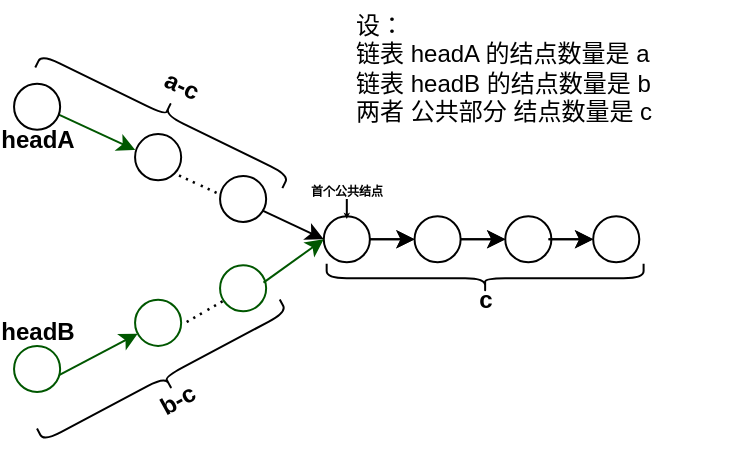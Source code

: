 <mxfile>
    <diagram id="W2HTmeuZ1NTj5ZfAxzS_" name="Page-1">
        <mxGraphModel dx="516" dy="285" grid="0" gridSize="10" guides="1" tooltips="1" connect="1" arrows="1" fold="1" page="1" pageScale="1" pageWidth="1169" pageHeight="827" background="light-dark(#FFFFFF,#FFFFFF)" math="0" shadow="0">
            <root>
                <mxCell id="0"/>
                <mxCell id="1" parent="0"/>
                <mxCell id="5" style="edgeStyle=none;html=1;exitX=0.936;exitY=0.656;exitDx=0;exitDy=0;fillColor=#008a00;strokeColor=light-dark(#005700,#00FF00);exitPerimeter=0;entryX=0.004;entryY=0.346;entryDx=0;entryDy=0;entryPerimeter=0;" parent="1" source="3" target="4" edge="1">
                    <mxGeometry relative="1" as="geometry">
                        <mxPoint x="195.087" y="171.255" as="targetPoint"/>
                    </mxGeometry>
                </mxCell>
                <mxCell id="3" value="" style="ellipse;whiteSpace=wrap;html=1;aspect=fixed;fillColor=light-dark(#FFFFFF,#00FF00);" parent="1" vertex="1">
                    <mxGeometry x="136.021" y="138.84" width="23.05" height="23.05" as="geometry"/>
                </mxCell>
                <mxCell id="4" value="" style="ellipse;whiteSpace=wrap;html=1;aspect=fixed;fillColor=light-dark(#FFFFFF,#00FF00);" parent="1" vertex="1">
                    <mxGeometry x="196.528" y="164.052" width="23.05" height="23.05" as="geometry"/>
                </mxCell>
                <mxCell id="16" value="&lt;font style=&quot;color: light-dark(rgb(0, 0, 0), rgb(0, 255, 0)); line-height: 100%;&quot;&gt;……&lt;/font&gt;" style="text;html=1;align=center;verticalAlign=middle;whiteSpace=wrap;rounded=0;rotation=25;" parent="1" vertex="1">
                    <mxGeometry x="219.578" y="180.619" width="19.449" height="10.085" as="geometry"/>
                </mxCell>
                <mxCell id="18" value="" style="ellipse;whiteSpace=wrap;html=1;aspect=fixed;fillColor=light-dark(#FFFFFF,#00FF00);" parent="1" vertex="1">
                    <mxGeometry x="239.027" y="184.941" width="23.05" height="23.05" as="geometry"/>
                </mxCell>
                <mxCell id="50" value="" style="edgeStyle=none;html=1;" edge="1" parent="1" source="19" target="49">
                    <mxGeometry relative="1" as="geometry"/>
                </mxCell>
                <mxCell id="51" style="edgeStyle=none;html=1;exitX=1;exitY=0.5;exitDx=0;exitDy=0;entryX=0;entryY=0.5;entryDx=0;entryDy=0;strokeColor=light-dark(#000000,#FF0000);" edge="1" parent="1" source="19" target="49">
                    <mxGeometry relative="1" as="geometry"/>
                </mxCell>
                <mxCell id="19" value="" style="ellipse;whiteSpace=wrap;html=1;aspect=fixed;fillColor=light-dark(#FFFFFF,#6600CC);" parent="1" vertex="1">
                    <mxGeometry x="290.889" y="205.11" width="23.05" height="23.05" as="geometry"/>
                </mxCell>
                <mxCell id="20" style="edgeStyle=none;html=1;exitX=0.913;exitY=0.749;exitDx=0;exitDy=0;entryX=0;entryY=0.5;entryDx=0;entryDy=0;strokeColor=light-dark(#000000,#00FF00);exitPerimeter=0;" parent="1" source="18" target="19" edge="1">
                    <mxGeometry relative="1" as="geometry"/>
                </mxCell>
                <mxCell id="21" style="edgeStyle=none;html=1;exitX=0.936;exitY=0.656;exitDx=0;exitDy=0;fillColor=#008a00;strokeColor=light-dark(#005700,#007FFF);exitPerimeter=0;" parent="1" source="22" target="23" edge="1">
                    <mxGeometry relative="1" as="geometry">
                        <mxPoint x="195.087" y="264.177" as="targetPoint"/>
                    </mxGeometry>
                </mxCell>
                <mxCell id="22" value="" style="ellipse;whiteSpace=wrap;html=1;aspect=fixed;fillColor=light-dark(#FFFFFF,#007FFF);strokeColor=light-dark(#005700,#007FFF);" parent="1" vertex="1">
                    <mxGeometry x="136.021" y="269.94" width="23.05" height="23.05" as="geometry"/>
                </mxCell>
                <mxCell id="23" value="" style="ellipse;whiteSpace=wrap;html=1;aspect=fixed;fillColor=light-dark(#FFFFFF,#007FFF);strokeColor=light-dark(#005700,#007FFF);" parent="1" vertex="1">
                    <mxGeometry x="196.528" y="246.889" width="23.05" height="23.05" as="geometry"/>
                </mxCell>
                <mxCell id="24" value="&lt;font style=&quot;line-height: 100%; color: light-dark(rgb(0, 0, 0), rgb(0, 127, 255));&quot;&gt;……&lt;/font&gt;" style="text;html=1;align=center;verticalAlign=middle;whiteSpace=wrap;rounded=0;rotation=-30;strokeColor=none;fillColor=none;fontColor=light-dark(#000000,#007FFF);" parent="1" vertex="1">
                    <mxGeometry x="219.578" y="244.728" width="19.449" height="10.085" as="geometry"/>
                </mxCell>
                <mxCell id="25" value="" style="ellipse;whiteSpace=wrap;html=1;aspect=fixed;fillColor=light-dark(#FFFFFF,#007FFF);strokeColor=light-dark(#005700,#007FFF);" parent="1" vertex="1">
                    <mxGeometry x="239.027" y="229.602" width="23.05" height="23.05" as="geometry"/>
                </mxCell>
                <mxCell id="27" style="edgeStyle=none;html=1;exitX=0.942;exitY=0.379;exitDx=0;exitDy=0;entryX=0;entryY=0.5;entryDx=0;entryDy=0;strokeColor=light-dark(#005700,#007FFF);exitPerimeter=0;" parent="1" source="25" target="19" edge="1">
                    <mxGeometry relative="1" as="geometry">
                        <mxPoint x="291.765" y="225.998" as="targetPoint"/>
                    </mxGeometry>
                </mxCell>
                <mxCell id="31" value="&lt;font style=&quot;color: light-dark(rgb(0, 0, 0), rgb(0, 255, 0));&quot;&gt;headA&lt;/font&gt;" style="text;html=1;align=center;verticalAlign=middle;whiteSpace=wrap;rounded=0;fontStyle=1" vertex="1" parent="1">
                    <mxGeometry x="133.5" y="161.891" width="28.092" height="10.805" as="geometry"/>
                </mxCell>
                <mxCell id="32" value="&lt;font style=&quot;color: light-dark(rgb(0, 0, 0), rgb(0, 127, 255));&quot;&gt;headB&lt;/font&gt;" style="text;html=1;align=center;verticalAlign=middle;whiteSpace=wrap;rounded=0;fontStyle=1" vertex="1" parent="1">
                    <mxGeometry x="133.5" y="258.415" width="28.092" height="8.644" as="geometry"/>
                </mxCell>
                <mxCell id="41" value="" style="shape=curlyBracket;whiteSpace=wrap;html=1;rounded=1;labelPosition=left;verticalLabelPosition=middle;align=right;verticalAlign=middle;strokeColor=light-dark(#000000,#007FFF);rotation=-118;size=0.5;" vertex="1" parent="1">
                    <mxGeometry x="204.374" y="216.638" width="14.406" height="137.468" as="geometry"/>
                </mxCell>
                <mxCell id="33" value="" style="shape=curlyBracket;whiteSpace=wrap;html=1;rounded=1;labelPosition=left;verticalLabelPosition=middle;align=right;verticalAlign=middle;strokeColor=light-dark(#000000,#00FF00);rotation=116;" vertex="1" parent="1">
                    <mxGeometry x="204.372" y="85.701" width="14.406" height="137.468" as="geometry"/>
                </mxCell>
                <mxCell id="34" value="&lt;font style=&quot;color: light-dark(rgb(0, 0, 0), rgb(0, 255, 0));&quot;&gt;a-&lt;/font&gt;&lt;font style=&quot;color: light-dark(rgb(0, 0, 0), rgb(255, 0, 0));&quot;&gt;c&lt;/font&gt;" style="text;html=1;align=center;verticalAlign=middle;whiteSpace=wrap;rounded=0;fontStyle=1;rotation=25;" vertex="1" parent="1">
                    <mxGeometry x="205.892" y="134.518" width="28.092" height="10.805" as="geometry"/>
                </mxCell>
                <mxCell id="46" value="&lt;font style=&quot;color: light-dark(rgb(0, 0, 0), rgb(0, 127, 255));&quot;&gt;b-&lt;/font&gt;&lt;font style=&quot;color: light-dark(rgb(0, 0, 0), rgb(255, 0, 0));&quot;&gt;c&lt;/font&gt;" style="text;html=1;align=center;verticalAlign=middle;whiteSpace=wrap;rounded=0;fontStyle=1;rotation=-29;" vertex="1" parent="1">
                    <mxGeometry x="208.053" y="291.55" width="20.169" height="10.805" as="geometry"/>
                </mxCell>
                <mxCell id="49" value="" style="ellipse;whiteSpace=wrap;html=1;aspect=fixed;fillColor=light-dark(#FFFFFF,#FF0000);" vertex="1" parent="1">
                    <mxGeometry x="336.269" y="205.11" width="23.05" height="23.05" as="geometry"/>
                </mxCell>
                <mxCell id="52" value="" style="edgeStyle=none;html=1;" edge="1" target="54" parent="1">
                    <mxGeometry relative="1" as="geometry">
                        <mxPoint x="359.32" y="216.636" as="sourcePoint"/>
                    </mxGeometry>
                </mxCell>
                <mxCell id="53" style="edgeStyle=none;html=1;exitX=1;exitY=0.5;exitDx=0;exitDy=0;entryX=0;entryY=0.5;entryDx=0;entryDy=0;strokeColor=light-dark(#000000,#FF0000);" edge="1" target="54" parent="1">
                    <mxGeometry relative="1" as="geometry">
                        <mxPoint x="359.32" y="216.636" as="sourcePoint"/>
                    </mxGeometry>
                </mxCell>
                <mxCell id="54" value="" style="ellipse;whiteSpace=wrap;html=1;aspect=fixed;fillColor=light-dark(#FFFFFF,#FF0000);" vertex="1" parent="1">
                    <mxGeometry x="381.649" y="205.11" width="23.05" height="23.05" as="geometry"/>
                </mxCell>
                <mxCell id="55" value="" style="edgeStyle=none;html=1;" edge="1" target="57" parent="1">
                    <mxGeometry relative="1" as="geometry">
                        <mxPoint x="403.259" y="216.636" as="sourcePoint"/>
                    </mxGeometry>
                </mxCell>
                <mxCell id="56" style="edgeStyle=none;html=1;exitX=1;exitY=0.5;exitDx=0;exitDy=0;entryX=0;entryY=0.5;entryDx=0;entryDy=0;strokeColor=light-dark(#000000,#FF0000);" edge="1" target="57" parent="1">
                    <mxGeometry relative="1" as="geometry">
                        <mxPoint x="403.259" y="216.636" as="sourcePoint"/>
                    </mxGeometry>
                </mxCell>
                <mxCell id="57" value="" style="ellipse;whiteSpace=wrap;html=1;aspect=fixed;fillColor=light-dark(#FFFFFF,#FF0000);" vertex="1" parent="1">
                    <mxGeometry x="425.589" y="205.11" width="23.05" height="23.05" as="geometry"/>
                </mxCell>
                <mxCell id="58" value="" style="shape=curlyBracket;whiteSpace=wrap;html=1;rounded=1;labelPosition=left;verticalLabelPosition=middle;align=right;verticalAlign=middle;rotation=-90;strokeColor=light-dark(#000000,#FF0000);" vertex="1" parent="1">
                    <mxGeometry x="364.362" y="156.848" width="14.406" height="158.472" as="geometry"/>
                </mxCell>
                <mxCell id="59" value="&lt;font style=&quot;color: light-dark(rgb(0, 0, 0), rgb(255, 0, 0));&quot;&gt;c&lt;/font&gt;" style="text;html=1;align=center;verticalAlign=middle;whiteSpace=wrap;rounded=0;fontStyle=1;rotation=0;" vertex="1" parent="1">
                    <mxGeometry x="357.519" y="241.847" width="28.092" height="10.805" as="geometry"/>
                </mxCell>
                <mxCell id="63" value="&lt;font style=&quot;color: light-dark(rgb(0, 0, 0), rgb(0, 0, 0));&quot;&gt;设：&lt;/font&gt;&lt;div&gt;&lt;font style=&quot;color: light-dark(rgb(0, 0, 0), rgb(0, 0, 0));&quot;&gt;链表 &lt;/font&gt;&lt;font style=&quot;color: light-dark(rgb(0, 0, 0), rgb(0, 255, 0));&quot;&gt;headA&lt;/font&gt;&lt;font style=&quot;color: light-dark(rgb(0, 0, 0), rgb(0, 0, 0));&quot;&gt; 的结点数量是 &lt;/font&gt;&lt;font style=&quot;color: light-dark(rgb(0, 0, 0), rgb(0, 255, 0));&quot;&gt;a&lt;/font&gt;&lt;/div&gt;&lt;div&gt;&lt;font style=&quot;color: light-dark(rgb(0, 0, 0), rgb(0, 0, 0));&quot;&gt;链表 &lt;/font&gt;&lt;font style=&quot;color: light-dark(rgb(0, 0, 0), rgb(0, 127, 255));&quot;&gt;headB&lt;/font&gt;&lt;font style=&quot;color: light-dark(rgb(0, 0, 0), rgb(0, 0, 0));&quot;&gt; 的结点数量是 &lt;/font&gt;&lt;font style=&quot;color: light-dark(rgb(0, 0, 0), rgb(0, 127, 255));&quot;&gt;b&lt;/font&gt;&lt;/div&gt;&lt;div&gt;&lt;font style=&quot;color: light-dark(rgb(0, 0, 0), rgb(0, 0, 0));&quot;&gt;两者 &lt;/font&gt;&lt;font style=&quot;color: light-dark(rgb(0, 0, 0), rgb(255, 0, 0));&quot;&gt;公共部分&lt;/font&gt;&lt;font style=&quot;color: light-dark(rgb(0, 0, 0), rgb(0, 0, 0));&quot;&gt; 结点数量是 &lt;/font&gt;&lt;font style=&quot;color: light-dark(rgb(0, 0, 0), rgb(255, 0, 0));&quot;&gt;c&lt;/font&gt;&lt;/div&gt;" style="text;html=1;align=left;verticalAlign=middle;whiteSpace=wrap;rounded=0;fontColor=light-dark(#000000,#000000);" vertex="1" parent="1">
                    <mxGeometry x="305" y="97.89" width="189.06" height="66.16" as="geometry"/>
                </mxCell>
                <mxCell id="65" style="edgeStyle=none;html=1;exitX=0.5;exitY=1;exitDx=0;exitDy=0;entryX=0.5;entryY=0;entryDx=0;entryDy=0;fontColor=light-dark(#000000,#6600CC);strokeColor=light-dark(#000000,#6600CC);jumpSize=6;endSize=0;" edge="1" parent="1" source="64">
                    <mxGeometry relative="1" as="geometry">
                        <mxPoint x="302.405" y="184.94" as="sourcePoint"/>
                        <mxPoint x="302.405" y="206.55" as="targetPoint"/>
                    </mxGeometry>
                </mxCell>
                <mxCell id="64" value="&lt;font style=&quot;font-size: 6px; color: light-dark(rgb(0, 0, 0), rgb(102, 0, 204));&quot;&gt;首个公共结点&lt;/font&gt;" style="text;html=1;align=center;verticalAlign=middle;whiteSpace=wrap;rounded=0;fontStyle=1;rotation=0;fontColor=light-dark(#000000,#6600CC);" vertex="1" parent="1">
                    <mxGeometry x="282.1" y="185.7" width="40.63" height="10.8" as="geometry"/>
                </mxCell>
            </root>
        </mxGraphModel>
    </diagram>
</mxfile>
